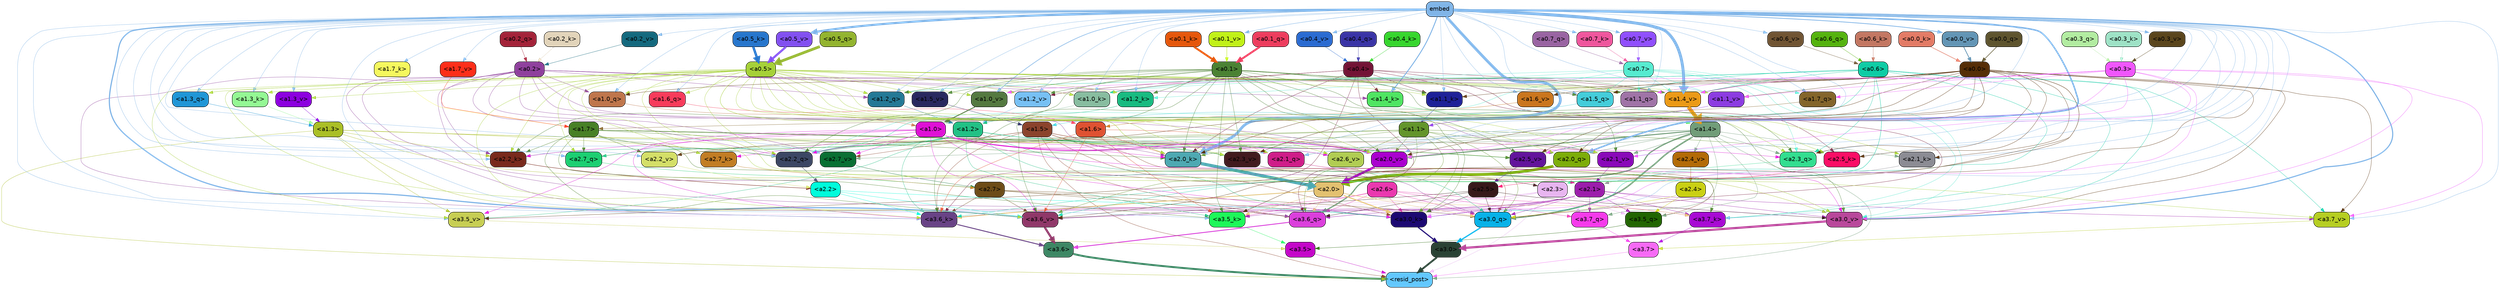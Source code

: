 strict digraph "" {
	graph [bgcolor=transparent,
		layout=dot,
		overlap=false,
		splines=true
	];
	"<a3.7>"	[color=black,
		fillcolor="#f66af5",
		fontname=Helvetica,
		shape=box,
		style="filled, rounded"];
	"<resid_post>"	[color=black,
		fillcolor="#63c8fe",
		fontname=Helvetica,
		shape=box,
		style="filled, rounded"];
	"<a3.7>" -> "<resid_post>"	[color="#f66af5",
		penwidth=0.6239100098609924];
	"<a3.6>"	[color=black,
		fillcolor="#3d8764",
		fontname=Helvetica,
		shape=box,
		style="filled, rounded"];
	"<a3.6>" -> "<resid_post>"	[color="#3d8764",
		penwidth=4.569062113761902];
	"<a3.5>"	[color=black,
		fillcolor="#c408c9",
		fontname=Helvetica,
		shape=box,
		style="filled, rounded"];
	"<a3.5>" -> "<resid_post>"	[color="#c408c9",
		penwidth=0.6];
	"<a3.0>"	[color=black,
		fillcolor="#2a4335",
		fontname=Helvetica,
		shape=box,
		style="filled, rounded"];
	"<a3.0>" -> "<resid_post>"	[color="#2a4335",
		penwidth=4.283544182777405];
	"<a2.3>"	[color=black,
		fillcolor="#e8b5f0",
		fontname=Helvetica,
		shape=box,
		style="filled, rounded"];
	"<a2.3>" -> "<resid_post>"	[color="#e8b5f0",
		penwidth=0.6];
	"<a3.7_q>"	[color=black,
		fillcolor="#f53beb",
		fontname=Helvetica,
		shape=box,
		style="filled, rounded"];
	"<a2.3>" -> "<a3.7_q>"	[color="#e8b5f0",
		penwidth=0.6];
	"<a3.6_q>"	[color=black,
		fillcolor="#db3fdc",
		fontname=Helvetica,
		shape=box,
		style="filled, rounded"];
	"<a2.3>" -> "<a3.6_q>"	[color="#e8b5f0",
		penwidth=0.6];
	"<a3.5_q>"	[color=black,
		fillcolor="#226502",
		fontname=Helvetica,
		shape=box,
		style="filled, rounded"];
	"<a2.3>" -> "<a3.5_q>"	[color="#e8b5f0",
		penwidth=0.6];
	"<a3.0_q>"	[color=black,
		fillcolor="#08b2e8",
		fontname=Helvetica,
		shape=box,
		style="filled, rounded"];
	"<a2.3>" -> "<a3.0_q>"	[color="#e8b5f0",
		penwidth=0.6];
	"<a3.0_k>"	[color=black,
		fillcolor="#1c0972",
		fontname=Helvetica,
		shape=box,
		style="filled, rounded"];
	"<a2.3>" -> "<a3.0_k>"	[color="#e8b5f0",
		penwidth=0.6];
	"<a3.6_v>"	[color=black,
		fillcolor="#903869",
		fontname=Helvetica,
		shape=box,
		style="filled, rounded"];
	"<a2.3>" -> "<a3.6_v>"	[color="#e8b5f0",
		penwidth=0.6];
	"<a3.5_v>"	[color=black,
		fillcolor="#c7ce53",
		fontname=Helvetica,
		shape=box,
		style="filled, rounded"];
	"<a2.3>" -> "<a3.5_v>"	[color="#e8b5f0",
		penwidth=0.6];
	"<a3.0_v>"	[color=black,
		fillcolor="#b9489b",
		fontname=Helvetica,
		shape=box,
		style="filled, rounded"];
	"<a2.3>" -> "<a3.0_v>"	[color="#e8b5f0",
		penwidth=0.6];
	"<a1.5>"	[color=black,
		fillcolor="#8b432c",
		fontname=Helvetica,
		shape=box,
		style="filled, rounded"];
	"<a1.5>" -> "<resid_post>"	[color="#8b432c",
		penwidth=0.6];
	"<a1.5>" -> "<a3.6_q>"	[color="#8b432c",
		penwidth=0.6];
	"<a1.5>" -> "<a3.5_q>"	[color="#8b432c",
		penwidth=0.6];
	"<a1.5>" -> "<a3.0_q>"	[color="#8b432c",
		penwidth=0.6];
	"<a3.6_k>"	[color=black,
		fillcolor="#694386",
		fontname=Helvetica,
		shape=box,
		style="filled, rounded"];
	"<a1.5>" -> "<a3.6_k>"	[color="#8b432c",
		penwidth=0.6];
	"<a1.5>" -> "<a3.0_k>"	[color="#8b432c",
		penwidth=0.6];
	"<a2.2_q>"	[color=black,
		fillcolor="#3c4764",
		fontname=Helvetica,
		shape=box,
		style="filled, rounded"];
	"<a1.5>" -> "<a2.2_q>"	[color="#8b432c",
		penwidth=0.6];
	"<a2.7_v>"	[color=black,
		fillcolor="#0a7034",
		fontname=Helvetica,
		shape=box,
		style="filled, rounded"];
	"<a1.5>" -> "<a2.7_v>"	[color="#8b432c",
		penwidth=0.6];
	"<a2.6_v>"	[color=black,
		fillcolor="#b1cd53",
		fontname=Helvetica,
		shape=box,
		style="filled, rounded"];
	"<a1.5>" -> "<a2.6_v>"	[color="#8b432c",
		penwidth=0.6];
	"<a2.1_v>"	[color=black,
		fillcolor="#8a09b9",
		fontname=Helvetica,
		shape=box,
		style="filled, rounded"];
	"<a1.5>" -> "<a2.1_v>"	[color="#8b432c",
		penwidth=0.6];
	"<a1.4>"	[color=black,
		fillcolor="#719d79",
		fontname=Helvetica,
		shape=box,
		style="filled, rounded"];
	"<a1.4>" -> "<resid_post>"	[color="#719d79",
		penwidth=0.6];
	"<a1.4>" -> "<a3.7_q>"	[color="#719d79",
		penwidth=0.6];
	"<a1.4>" -> "<a3.6_q>"	[color="#719d79",
		penwidth=2.7536282539367676];
	"<a1.4>" -> "<a3.5_q>"	[color="#719d79",
		penwidth=0.6];
	"<a1.4>" -> "<a3.0_q>"	[color="#719d79",
		penwidth=3.3369133472442627];
	"<a2.3_q>"	[color=black,
		fillcolor="#33de90",
		fontname=Helvetica,
		shape=box,
		style="filled, rounded"];
	"<a1.4>" -> "<a2.3_q>"	[color="#719d79",
		penwidth=0.6];
	"<a1.4>" -> "<a2.2_q>"	[color="#719d79",
		penwidth=0.6];
	"<a2.1_q>"	[color=black,
		fillcolor="#cf1e89",
		fontname=Helvetica,
		shape=box,
		style="filled, rounded"];
	"<a1.4>" -> "<a2.1_q>"	[color="#719d79",
		penwidth=0.6];
	"<a2.0_q>"	[color=black,
		fillcolor="#7dad0a",
		fontname=Helvetica,
		shape=box,
		style="filled, rounded"];
	"<a1.4>" -> "<a2.0_q>"	[color="#719d79",
		penwidth=0.6];
	"<a2.1_k>"	[color=black,
		fillcolor="#8c8c94",
		fontname=Helvetica,
		shape=box,
		style="filled, rounded"];
	"<a1.4>" -> "<a2.1_k>"	[color="#719d79",
		penwidth=0.6];
	"<a1.4>" -> "<a2.7_v>"	[color="#719d79",
		penwidth=0.6];
	"<a1.4>" -> "<a2.6_v>"	[color="#719d79",
		penwidth=0.6];
	"<a2.5_v>"	[color=black,
		fillcolor="#63149c",
		fontname=Helvetica,
		shape=box,
		style="filled, rounded"];
	"<a1.4>" -> "<a2.5_v>"	[color="#719d79",
		penwidth=0.6];
	"<a2.4_v>"	[color=black,
		fillcolor="#b36b07",
		fontname=Helvetica,
		shape=box,
		style="filled, rounded"];
	"<a1.4>" -> "<a2.4_v>"	[color="#719d79",
		penwidth=0.6];
	"<a1.4>" -> "<a2.1_v>"	[color="#719d79",
		penwidth=0.6];
	"<a2.0_v>"	[color=black,
		fillcolor="#aa01cf",
		fontname=Helvetica,
		shape=box,
		style="filled, rounded"];
	"<a1.4>" -> "<a2.0_v>"	[color="#719d79",
		penwidth=2.2818827629089355];
	"<a1.3>"	[color=black,
		fillcolor="#aabf26",
		fontname=Helvetica,
		shape=box,
		style="filled, rounded"];
	"<a1.3>" -> "<resid_post>"	[color="#aabf26",
		penwidth=0.6];
	"<a1.3>" -> "<a3.6_v>"	[color="#aabf26",
		penwidth=0.6];
	"<a1.3>" -> "<a3.5_v>"	[color="#aabf26",
		penwidth=0.6];
	"<a1.3>" -> "<a3.0_v>"	[color="#aabf26",
		penwidth=0.6];
	"<a1.3>" -> "<a2.2_q>"	[color="#aabf26",
		penwidth=0.6];
	"<a1.3>" -> "<a2.1_q>"	[color="#aabf26",
		penwidth=0.6];
	"<a2.2_k>"	[color=black,
		fillcolor="#792a1d",
		fontname=Helvetica,
		shape=box,
		style="filled, rounded"];
	"<a1.3>" -> "<a2.2_k>"	[color="#aabf26",
		penwidth=0.6];
	"<a1.3>" -> "<a2.5_v>"	[color="#aabf26",
		penwidth=0.6];
	"<a3.7_q>" -> "<a3.7>"	[color="#f53beb",
		penwidth=0.6];
	"<a3.6_q>" -> "<a3.6>"	[color="#db3fdc",
		penwidth=2.0344843566417694];
	"<a3.5_q>" -> "<a3.5>"	[color="#226502",
		penwidth=0.6];
	"<a3.0_q>" -> "<a3.0>"	[color="#08b2e8",
		penwidth=2.863015294075012];
	"<a3.7_k>"	[color=black,
		fillcolor="#a80ad4",
		fontname=Helvetica,
		shape=box,
		style="filled, rounded"];
	"<a3.7_k>" -> "<a3.7>"	[color="#a80ad4",
		penwidth=0.6];
	"<a3.6_k>" -> "<a3.6>"	[color="#694386",
		penwidth=2.1770318150520325];
	"<a3.5_k>"	[color=black,
		fillcolor="#1df75a",
		fontname=Helvetica,
		shape=box,
		style="filled, rounded"];
	"<a3.5_k>" -> "<a3.5>"	[color="#1df75a",
		penwidth=0.6];
	"<a3.0_k>" -> "<a3.0>"	[color="#1c0972",
		penwidth=2.6323853135108948];
	"<a3.7_v>"	[color=black,
		fillcolor="#b6ce22",
		fontname=Helvetica,
		shape=box,
		style="filled, rounded"];
	"<a3.7_v>" -> "<a3.7>"	[color="#b6ce22",
		penwidth=0.6];
	"<a3.6_v>" -> "<a3.6>"	[color="#903869",
		penwidth=4.972373723983765];
	"<a3.5_v>" -> "<a3.5>"	[color="#c7ce53",
		penwidth=0.6];
	"<a3.0_v>" -> "<a3.0>"	[color="#b9489b",
		penwidth=5.1638524532318115];
	"<a2.6>"	[color=black,
		fillcolor="#ea38af",
		fontname=Helvetica,
		shape=box,
		style="filled, rounded"];
	"<a2.6>" -> "<a3.7_q>"	[color="#ea38af",
		penwidth=0.6];
	"<a2.6>" -> "<a3.6_q>"	[color="#ea38af",
		penwidth=0.6];
	"<a2.6>" -> "<a3.0_q>"	[color="#ea38af",
		penwidth=0.6];
	"<a2.6>" -> "<a3.7_k>"	[color="#ea38af",
		penwidth=0.6];
	"<a2.6>" -> "<a3.6_k>"	[color="#ea38af",
		penwidth=0.6];
	"<a2.6>" -> "<a3.5_k>"	[color="#ea38af",
		penwidth=0.6];
	"<a2.6>" -> "<a3.0_k>"	[color="#ea38af",
		penwidth=0.6];
	"<a2.1>"	[color=black,
		fillcolor="#9c1eac",
		fontname=Helvetica,
		shape=box,
		style="filled, rounded"];
	"<a2.1>" -> "<a3.7_q>"	[color="#9c1eac",
		penwidth=0.6];
	"<a2.1>" -> "<a3.6_q>"	[color="#9c1eac",
		penwidth=0.6];
	"<a2.1>" -> "<a3.5_q>"	[color="#9c1eac",
		penwidth=0.6];
	"<a2.1>" -> "<a3.0_q>"	[color="#9c1eac",
		penwidth=0.6];
	"<a2.1>" -> "<a3.7_k>"	[color="#9c1eac",
		penwidth=0.6];
	"<a2.1>" -> "<a3.6_k>"	[color="#9c1eac",
		penwidth=0.6];
	"<a2.1>" -> "<a3.5_k>"	[color="#9c1eac",
		penwidth=0.6];
	"<a2.1>" -> "<a3.0_k>"	[color="#9c1eac",
		penwidth=0.6];
	"<a2.1>" -> "<a3.7_v>"	[color="#9c1eac",
		penwidth=0.6];
	"<a2.1>" -> "<a3.6_v>"	[color="#9c1eac",
		penwidth=0.6];
	"<a2.1>" -> "<a3.0_v>"	[color="#9c1eac",
		penwidth=0.6];
	"<a2.7>"	[color=black,
		fillcolor="#6d4c18",
		fontname=Helvetica,
		shape=box,
		style="filled, rounded"];
	"<a2.7>" -> "<a3.6_q>"	[color="#6d4c18",
		penwidth=0.6];
	"<a2.7>" -> "<a3.0_q>"	[color="#6d4c18",
		penwidth=0.6];
	"<a2.7>" -> "<a3.6_k>"	[color="#6d4c18",
		penwidth=0.6];
	"<a2.7>" -> "<a3.0_k>"	[color="#6d4c18",
		penwidth=0.6];
	"<a2.7>" -> "<a3.6_v>"	[color="#6d4c18",
		penwidth=0.6];
	"<a2.5>"	[color=black,
		fillcolor="#37191a",
		fontname=Helvetica,
		shape=box,
		style="filled, rounded"];
	"<a2.5>" -> "<a3.6_q>"	[color="#37191a",
		penwidth=0.6];
	"<a2.5>" -> "<a3.0_q>"	[color="#37191a",
		penwidth=0.6];
	"<a2.5>" -> "<a3.0_k>"	[color="#37191a",
		penwidth=0.6];
	"<a2.5>" -> "<a3.6_v>"	[color="#37191a",
		penwidth=0.6];
	"<a2.5>" -> "<a3.0_v>"	[color="#37191a",
		penwidth=0.6];
	"<a2.0>"	[color=black,
		fillcolor="#e3c170",
		fontname=Helvetica,
		shape=box,
		style="filled, rounded"];
	"<a2.0>" -> "<a3.6_q>"	[color="#e3c170",
		penwidth=0.6];
	"<a2.0>" -> "<a3.0_q>"	[color="#e3c170",
		penwidth=0.6];
	"<a2.0>" -> "<a3.7_k>"	[color="#e3c170",
		penwidth=0.6];
	"<a2.0>" -> "<a3.6_k>"	[color="#e3c170",
		penwidth=1.7047871947288513];
	"<a2.0>" -> "<a3.5_k>"	[color="#e3c170",
		penwidth=0.6];
	"<a2.0>" -> "<a3.0_k>"	[color="#e3c170",
		penwidth=2.239806979894638];
	"<a1.1>"	[color=black,
		fillcolor="#63952b",
		fontname=Helvetica,
		shape=box,
		style="filled, rounded"];
	"<a1.1>" -> "<a3.6_q>"	[color="#63952b",
		penwidth=0.6];
	"<a1.1>" -> "<a3.0_q>"	[color="#63952b",
		penwidth=0.6];
	"<a1.1>" -> "<a3.0_k>"	[color="#63952b",
		penwidth=0.6];
	"<a1.1>" -> "<a3.6_v>"	[color="#63952b",
		penwidth=0.6];
	"<a2.7_q>"	[color=black,
		fillcolor="#1ccf72",
		fontname=Helvetica,
		shape=box,
		style="filled, rounded"];
	"<a1.1>" -> "<a2.7_q>"	[color="#63952b",
		penwidth=0.6];
	"<a2.5_k>"	[color=black,
		fillcolor="#fa0e66",
		fontname=Helvetica,
		shape=box,
		style="filled, rounded"];
	"<a1.1>" -> "<a2.5_k>"	[color="#63952b",
		penwidth=0.6];
	"<a2.0_k>"	[color=black,
		fillcolor="#4ea9b2",
		fontname=Helvetica,
		shape=box,
		style="filled, rounded"];
	"<a1.1>" -> "<a2.0_k>"	[color="#63952b",
		penwidth=0.6];
	"<a1.1>" -> "<a2.6_v>"	[color="#63952b",
		penwidth=0.6];
	"<a2.2_v>"	[color=black,
		fillcolor="#d4df68",
		fontname=Helvetica,
		shape=box,
		style="filled, rounded"];
	"<a1.1>" -> "<a2.2_v>"	[color="#63952b",
		penwidth=0.6];
	"<a1.1>" -> "<a2.1_v>"	[color="#63952b",
		penwidth=0.6];
	"<a1.1>" -> "<a2.0_v>"	[color="#63952b",
		penwidth=0.6];
	"<a0.4>"	[color=black,
		fillcolor="#731436",
		fontname=Helvetica,
		shape=box,
		style="filled, rounded"];
	"<a0.4>" -> "<a3.6_q>"	[color="#731436",
		penwidth=0.6];
	"<a0.4>" -> "<a3.0_q>"	[color="#731436",
		penwidth=0.6];
	"<a0.4>" -> "<a3.6_k>"	[color="#731436",
		penwidth=0.6];
	"<a0.4>" -> "<a2.5_k>"	[color="#731436",
		penwidth=0.6];
	"<a0.4>" -> "<a2.0_k>"	[color="#731436",
		penwidth=0.6];
	"<a1.4_k>"	[color=black,
		fillcolor="#50e562",
		fontname=Helvetica,
		shape=box,
		style="filled, rounded"];
	"<a0.4>" -> "<a1.4_k>"	[color="#731436",
		penwidth=0.6];
	"<a1.1_k>"	[color=black,
		fillcolor="#1e2198",
		fontname=Helvetica,
		shape=box,
		style="filled, rounded"];
	"<a0.4>" -> "<a1.1_k>"	[color="#731436",
		penwidth=0.6];
	"<a1.0_k>"	[color=black,
		fillcolor="#88bda0",
		fontname=Helvetica,
		shape=box,
		style="filled, rounded"];
	"<a0.4>" -> "<a1.0_k>"	[color="#731436",
		penwidth=0.6];
	"<a1.4_v>"	[color=black,
		fillcolor="#eb9a17",
		fontname=Helvetica,
		shape=box,
		style="filled, rounded"];
	"<a0.4>" -> "<a1.4_v>"	[color="#731436",
		penwidth=0.6];
	"<a1.2_v>"	[color=black,
		fillcolor="#77c0f4",
		fontname=Helvetica,
		shape=box,
		style="filled, rounded"];
	"<a0.4>" -> "<a1.2_v>"	[color="#731436",
		penwidth=0.6];
	"<a0.2>"	[color=black,
		fillcolor="#8f409d",
		fontname=Helvetica,
		shape=box,
		style="filled, rounded"];
	"<a0.2>" -> "<a3.6_q>"	[color="#8f409d",
		penwidth=0.6];
	"<a0.2>" -> "<a3.0_q>"	[color="#8f409d",
		penwidth=0.6];
	"<a0.2>" -> "<a3.6_k>"	[color="#8f409d",
		penwidth=0.6];
	"<a0.2>" -> "<a3.0_k>"	[color="#8f409d",
		penwidth=0.6];
	"<a0.2>" -> "<a2.2_q>"	[color="#8f409d",
		penwidth=0.6];
	"<a0.2>" -> "<a2.2_k>"	[color="#8f409d",
		penwidth=0.6];
	"<a0.2>" -> "<a2.0_k>"	[color="#8f409d",
		penwidth=0.6];
	"<a0.2>" -> "<a2.7_v>"	[color="#8f409d",
		penwidth=0.6];
	"<a0.2>" -> "<a2.1_v>"	[color="#8f409d",
		penwidth=0.6];
	"<a0.2>" -> "<a2.0_v>"	[color="#8f409d",
		penwidth=0.6];
	"<a1.5_q>"	[color=black,
		fillcolor="#44cdda",
		fontname=Helvetica,
		shape=box,
		style="filled, rounded"];
	"<a0.2>" -> "<a1.5_q>"	[color="#8f409d",
		penwidth=0.6];
	"<a1.2_q>"	[color=black,
		fillcolor="#247996",
		fontname=Helvetica,
		shape=box,
		style="filled, rounded"];
	"<a0.2>" -> "<a1.2_q>"	[color="#8f409d",
		penwidth=0.6];
	"<a1.0_q>"	[color=black,
		fillcolor="#bf764c",
		fontname=Helvetica,
		shape=box,
		style="filled, rounded"];
	"<a0.2>" -> "<a1.0_q>"	[color="#8f409d",
		penwidth=0.6];
	"<a0.2>" -> "<a1.4_k>"	[color="#8f409d",
		penwidth=0.6];
	"<a0.2>" -> "<a1.0_k>"	[color="#8f409d",
		penwidth=0.6];
	"<a0.2>" -> "<a1.4_v>"	[color="#8f409d",
		penwidth=0.6];
	"<a2.4>"	[color=black,
		fillcolor="#cad013",
		fontname=Helvetica,
		shape=box,
		style="filled, rounded"];
	"<a2.4>" -> "<a3.5_q>"	[color="#cad013",
		penwidth=0.6];
	"<a2.4>" -> "<a3.0_q>"	[color="#cad013",
		penwidth=0.6];
	"<a1.2>"	[color=black,
		fillcolor="#22c185",
		fontname=Helvetica,
		shape=box,
		style="filled, rounded"];
	"<a1.2>" -> "<a3.0_q>"	[color="#22c185",
		penwidth=0.6];
	"<a1.2>" -> "<a3.6_k>"	[color="#22c185",
		penwidth=0.6];
	"<a1.2>" -> "<a3.5_k>"	[color="#22c185",
		penwidth=0.6];
	"<a1.2>" -> "<a3.0_k>"	[color="#22c185",
		penwidth=0.6];
	"<a1.2>" -> "<a3.5_v>"	[color="#22c185",
		penwidth=0.6];
	"<a1.2>" -> "<a2.7_q>"	[color="#22c185",
		penwidth=0.6];
	"<a1.2>" -> "<a2.2_q>"	[color="#22c185",
		penwidth=0.6];
	"<a1.2>" -> "<a2.2_k>"	[color="#22c185",
		penwidth=0.6];
	"<a1.2>" -> "<a2.6_v>"	[color="#22c185",
		penwidth=0.6];
	"<a1.2>" -> "<a2.5_v>"	[color="#22c185",
		penwidth=0.6];
	"<a2.3_v>"	[color=black,
		fillcolor="#421b1f",
		fontname=Helvetica,
		shape=box,
		style="filled, rounded"];
	"<a1.2>" -> "<a2.3_v>"	[color="#22c185",
		penwidth=0.6];
	"<a1.2>" -> "<a2.0_v>"	[color="#22c185",
		penwidth=0.6];
	"<a1.7>"	[color=black,
		fillcolor="#488026",
		fontname=Helvetica,
		shape=box,
		style="filled, rounded"];
	"<a1.7>" -> "<a3.7_k>"	[color="#488026",
		penwidth=0.6];
	"<a1.7>" -> "<a3.5_k>"	[color="#488026",
		penwidth=0.6];
	"<a1.7>" -> "<a3.6_v>"	[color="#488026",
		penwidth=0.6];
	"<a1.7>" -> "<a2.7_q>"	[color="#488026",
		penwidth=0.6];
	"<a1.7>" -> "<a2.2_q>"	[color="#488026",
		penwidth=0.6];
	"<a1.7>" -> "<a2.0_q>"	[color="#488026",
		penwidth=0.6];
	"<a1.7>" -> "<a2.2_k>"	[color="#488026",
		penwidth=0.6];
	"<a1.7>" -> "<a2.0_k>"	[color="#488026",
		penwidth=0.6];
	"<a1.7>" -> "<a2.5_v>"	[color="#488026",
		penwidth=0.6];
	"<a1.7>" -> "<a2.3_v>"	[color="#488026",
		penwidth=0.6];
	"<a1.7>" -> "<a2.2_v>"	[color="#488026",
		penwidth=0.6];
	"<a0.7>"	[color=black,
		fillcolor="#56ebd0",
		fontname=Helvetica,
		shape=box,
		style="filled, rounded"];
	"<a0.7>" -> "<a3.7_k>"	[color="#56ebd0",
		penwidth=0.6];
	"<a0.7>" -> "<a3.0_v>"	[color="#56ebd0",
		penwidth=0.6];
	"<a0.7>" -> "<a2.3_q>"	[color="#56ebd0",
		penwidth=0.6];
	"<a0.7>" -> "<a2.2_q>"	[color="#56ebd0",
		penwidth=0.6];
	"<a1.7_q>"	[color=black,
		fillcolor="#84652b",
		fontname=Helvetica,
		shape=box,
		style="filled, rounded"];
	"<a0.7>" -> "<a1.7_q>"	[color="#56ebd0",
		penwidth=0.6];
	"<a0.7>" -> "<a1.5_q>"	[color="#56ebd0",
		penwidth=0.6];
	"<a1.1_q>"	[color=black,
		fillcolor="#a074a7",
		fontname=Helvetica,
		shape=box,
		style="filled, rounded"];
	"<a0.7>" -> "<a1.1_q>"	[color="#56ebd0",
		penwidth=0.6];
	"<a1.2_k>"	[color=black,
		fillcolor="#18bb81",
		fontname=Helvetica,
		shape=box,
		style="filled, rounded"];
	"<a0.7>" -> "<a1.2_k>"	[color="#56ebd0",
		penwidth=0.6];
	"<a0.7>" -> "<a1.0_k>"	[color="#56ebd0",
		penwidth=0.6];
	"<a0.7>" -> "<a1.4_v>"	[color="#56ebd0",
		penwidth=0.6];
	"<a1.1_v>"	[color=black,
		fillcolor="#8c3ce1",
		fontname=Helvetica,
		shape=box,
		style="filled, rounded"];
	"<a0.7>" -> "<a1.1_v>"	[color="#56ebd0",
		penwidth=0.6];
	"<a0.6>"	[color=black,
		fillcolor="#0ecca5",
		fontname=Helvetica,
		shape=box,
		style="filled, rounded"];
	"<a0.6>" -> "<a3.7_k>"	[color="#0ecca5",
		penwidth=0.6];
	"<a0.6>" -> "<a3.6_k>"	[color="#0ecca5",
		penwidth=0.6];
	"<a0.6>" -> "<a3.0_k>"	[color="#0ecca5",
		penwidth=0.6];
	"<a0.6>" -> "<a3.7_v>"	[color="#0ecca5",
		penwidth=0.6];
	"<a0.6>" -> "<a3.6_v>"	[color="#0ecca5",
		penwidth=0.6];
	"<a0.6>" -> "<a3.0_v>"	[color="#0ecca5",
		penwidth=0.6];
	"<a0.6>" -> "<a2.3_q>"	[color="#0ecca5",
		penwidth=0.6];
	"<a0.6>" -> "<a2.2_q>"	[color="#0ecca5",
		penwidth=0.6];
	"<a0.6>" -> "<a1.5_q>"	[color="#0ecca5",
		penwidth=0.6];
	"<a0.6>" -> "<a1.2_q>"	[color="#0ecca5",
		penwidth=0.6];
	"<a0.6>" -> "<a1.0_k>"	[color="#0ecca5",
		penwidth=0.6];
	"<a0.6>" -> "<a1.4_v>"	[color="#0ecca5",
		penwidth=0.6];
	embed	[color=black,
		fillcolor="#80b5e8",
		fontname=Helvetica,
		shape=box,
		style="filled, rounded"];
	embed -> "<a3.7_k>"	[color="#80b5e8",
		penwidth=0.6];
	embed -> "<a3.6_k>"	[color="#80b5e8",
		penwidth=0.6];
	embed -> "<a3.5_k>"	[color="#80b5e8",
		penwidth=0.6];
	embed -> "<a3.0_k>"	[color="#80b5e8",
		penwidth=0.6];
	embed -> "<a3.7_v>"	[color="#80b5e8",
		penwidth=0.6];
	embed -> "<a3.6_v>"	[color="#80b5e8",
		penwidth=2.7369276881217957];
	embed -> "<a3.5_v>"	[color="#80b5e8",
		penwidth=0.6];
	embed -> "<a3.0_v>"	[color="#80b5e8",
		penwidth=2.5778204202651978];
	embed -> "<a2.7_q>"	[color="#80b5e8",
		penwidth=0.6];
	embed -> "<a2.3_q>"	[color="#80b5e8",
		penwidth=0.6];
	embed -> "<a2.2_q>"	[color="#80b5e8",
		penwidth=0.6];
	embed -> "<a2.1_q>"	[color="#80b5e8",
		penwidth=0.6];
	embed -> "<a2.0_q>"	[color="#80b5e8",
		penwidth=3.459219217300415];
	embed -> "<a2.5_k>"	[color="#80b5e8",
		penwidth=0.6];
	embed -> "<a2.2_k>"	[color="#80b5e8",
		penwidth=0.6363201141357422];
	embed -> "<a2.1_k>"	[color="#80b5e8",
		penwidth=0.6];
	embed -> "<a2.0_k>"	[color="#80b5e8",
		penwidth=6.407642982900143];
	embed -> "<a2.7_v>"	[color="#80b5e8",
		penwidth=0.6];
	embed -> "<a2.6_v>"	[color="#80b5e8",
		penwidth=0.6];
	embed -> "<a2.5_v>"	[color="#80b5e8",
		penwidth=0.6];
	embed -> "<a2.3_v>"	[color="#80b5e8",
		penwidth=0.6];
	embed -> "<a2.2_v>"	[color="#80b5e8",
		penwidth=0.6175012588500977];
	embed -> "<a2.1_v>"	[color="#80b5e8",
		penwidth=0.6];
	embed -> "<a2.0_v>"	[color="#80b5e8",
		penwidth=0.6];
	embed -> "<a1.7_q>"	[color="#80b5e8",
		penwidth=0.6];
	"<a1.6_q>"	[color=black,
		fillcolor="#f73b5b",
		fontname=Helvetica,
		shape=box,
		style="filled, rounded"];
	embed -> "<a1.6_q>"	[color="#80b5e8",
		penwidth=0.6];
	embed -> "<a1.5_q>"	[color="#80b5e8",
		penwidth=0.6186923980712891];
	"<a1.3_q>"	[color=black,
		fillcolor="#2096d6",
		fontname=Helvetica,
		shape=box,
		style="filled, rounded"];
	embed -> "<a1.3_q>"	[color="#80b5e8",
		penwidth=0.6];
	embed -> "<a1.2_q>"	[color="#80b5e8",
		penwidth=0.6];
	embed -> "<a1.1_q>"	[color="#80b5e8",
		penwidth=0.6];
	embed -> "<a1.0_q>"	[color="#80b5e8",
		penwidth=0.6];
	"<a1.7_k>"	[color=black,
		fillcolor="#f5f85e",
		fontname=Helvetica,
		shape=box,
		style="filled, rounded"];
	embed -> "<a1.7_k>"	[color="#80b5e8",
		penwidth=0.6];
	embed -> "<a1.4_k>"	[color="#80b5e8",
		penwidth=2.1454997062683105];
	"<a1.3_k>"	[color=black,
		fillcolor="#94f894",
		fontname=Helvetica,
		shape=box,
		style="filled, rounded"];
	embed -> "<a1.3_k>"	[color="#80b5e8",
		penwidth=0.6];
	embed -> "<a1.2_k>"	[color="#80b5e8",
		penwidth=0.6];
	embed -> "<a1.1_k>"	[color="#80b5e8",
		penwidth=0.6];
	embed -> "<a1.0_k>"	[color="#80b5e8",
		penwidth=0.6];
	"<a1.7_v>"	[color=black,
		fillcolor="#fd2e19",
		fontname=Helvetica,
		shape=box,
		style="filled, rounded"];
	embed -> "<a1.7_v>"	[color="#80b5e8",
		penwidth=0.6];
	"<a1.6_v>"	[color=black,
		fillcolor="#ca761e",
		fontname=Helvetica,
		shape=box,
		style="filled, rounded"];
	embed -> "<a1.6_v>"	[color="#80b5e8",
		penwidth=0.6];
	"<a1.5_v>"	[color=black,
		fillcolor="#29295f",
		fontname=Helvetica,
		shape=box,
		style="filled, rounded"];
	embed -> "<a1.5_v>"	[color="#80b5e8",
		penwidth=0.6];
	embed -> "<a1.4_v>"	[color="#80b5e8",
		penwidth=6.860090345144272];
	"<a1.3_v>"	[color=black,
		fillcolor="#8c01df",
		fontname=Helvetica,
		shape=box,
		style="filled, rounded"];
	embed -> "<a1.3_v>"	[color="#80b5e8",
		penwidth=0.6];
	embed -> "<a1.2_v>"	[color="#80b5e8",
		penwidth=0.6];
	embed -> "<a1.1_v>"	[color="#80b5e8",
		penwidth=0.6];
	"<a1.0_v>"	[color=black,
		fillcolor="#547940",
		fontname=Helvetica,
		shape=box,
		style="filled, rounded"];
	embed -> "<a1.0_v>"	[color="#80b5e8",
		penwidth=1.2940821647644043];
	"<a0.7_k>"	[color=black,
		fillcolor="#ef569d",
		fontname=Helvetica,
		shape=box,
		style="filled, rounded"];
	embed -> "<a0.7_k>"	[color="#80b5e8",
		penwidth=0.6];
	"<a0.7_v>"	[color=black,
		fillcolor="#904ffd",
		fontname=Helvetica,
		shape=box,
		style="filled, rounded"];
	embed -> "<a0.7_v>"	[color="#80b5e8",
		penwidth=0.6];
	"<a0.6_v>"	[color=black,
		fillcolor="#705433",
		fontname=Helvetica,
		shape=box,
		style="filled, rounded"];
	embed -> "<a0.6_v>"	[color="#80b5e8",
		penwidth=0.6];
	"<a0.5_v>"	[color=black,
		fillcolor="#8250f0",
		fontname=Helvetica,
		shape=box,
		style="filled, rounded"];
	embed -> "<a0.5_v>"	[color="#80b5e8",
		penwidth=4.899768829345703];
	"<a0.4_v>"	[color=black,
		fillcolor="#2a6bd1",
		fontname=Helvetica,
		shape=box,
		style="filled, rounded"];
	embed -> "<a0.4_v>"	[color="#80b5e8",
		penwidth=0.6];
	"<a0.3_v>"	[color=black,
		fillcolor="#5a451c",
		fontname=Helvetica,
		shape=box,
		style="filled, rounded"];
	embed -> "<a0.3_v>"	[color="#80b5e8",
		penwidth=0.6];
	"<a0.2_v>"	[color=black,
		fillcolor="#14697e",
		fontname=Helvetica,
		shape=box,
		style="filled, rounded"];
	embed -> "<a0.2_v>"	[color="#80b5e8",
		penwidth=0.6];
	"<a0.1_v>"	[color=black,
		fillcolor="#c1f118",
		fontname=Helvetica,
		shape=box,
		style="filled, rounded"];
	embed -> "<a0.1_v>"	[color="#80b5e8",
		penwidth=0.8765974044799805];
	"<a0.0_v>"	[color=black,
		fillcolor="#6395b5",
		fontname=Helvetica,
		shape=box,
		style="filled, rounded"];
	embed -> "<a0.0_v>"	[color="#80b5e8",
		penwidth=1.6807727813720703];
	"<a2.2>"	[color=black,
		fillcolor="#00fcdb",
		fontname=Helvetica,
		shape=box,
		style="filled, rounded"];
	"<a2.2>" -> "<a3.6_k>"	[color="#00fcdb",
		penwidth=0.6];
	"<a2.2>" -> "<a3.0_k>"	[color="#00fcdb",
		penwidth=0.6];
	"<a2.2>" -> "<a3.6_v>"	[color="#00fcdb",
		penwidth=0.6];
	"<a1.6>"	[color=black,
		fillcolor="#df5232",
		fontname=Helvetica,
		shape=box,
		style="filled, rounded"];
	"<a1.6>" -> "<a3.6_k>"	[color="#df5232",
		penwidth=0.6];
	"<a1.6>" -> "<a3.5_k>"	[color="#df5232",
		penwidth=0.6];
	"<a1.6>" -> "<a3.6_v>"	[color="#df5232",
		penwidth=0.6];
	"<a1.6>" -> "<a2.0_k>"	[color="#df5232",
		penwidth=0.6];
	"<a1.6>" -> "<a2.0_v>"	[color="#df5232",
		penwidth=0.6];
	"<a1.0>"	[color=black,
		fillcolor="#df11d6",
		fontname=Helvetica,
		shape=box,
		style="filled, rounded"];
	"<a1.0>" -> "<a3.6_k>"	[color="#df11d6",
		penwidth=0.6];
	"<a1.0>" -> "<a3.0_k>"	[color="#df11d6",
		penwidth=0.6];
	"<a1.0>" -> "<a3.6_v>"	[color="#df11d6",
		penwidth=0.6];
	"<a1.0>" -> "<a3.5_v>"	[color="#df11d6",
		penwidth=0.6];
	"<a1.0>" -> "<a3.0_v>"	[color="#df11d6",
		penwidth=0.6];
	"<a1.0>" -> "<a2.3_q>"	[color="#df11d6",
		penwidth=0.6];
	"<a1.0>" -> "<a2.2_q>"	[color="#df11d6",
		penwidth=0.6];
	"<a1.0>" -> "<a2.1_q>"	[color="#df11d6",
		penwidth=0.6];
	"<a2.7_k>"	[color=black,
		fillcolor="#c27d24",
		fontname=Helvetica,
		shape=box,
		style="filled, rounded"];
	"<a1.0>" -> "<a2.7_k>"	[color="#df11d6",
		penwidth=0.6];
	"<a1.0>" -> "<a2.2_k>"	[color="#df11d6",
		penwidth=0.6];
	"<a1.0>" -> "<a2.0_k>"	[color="#df11d6",
		penwidth=0.6];
	"<a1.0>" -> "<a2.7_v>"	[color="#df11d6",
		penwidth=0.6];
	"<a1.0>" -> "<a2.6_v>"	[color="#df11d6",
		penwidth=0.6];
	"<a1.0>" -> "<a2.0_v>"	[color="#df11d6",
		penwidth=1.2978954315185547];
	"<a0.5>"	[color=black,
		fillcolor="#a6d138",
		fontname=Helvetica,
		shape=box,
		style="filled, rounded"];
	"<a0.5>" -> "<a3.6_k>"	[color="#a6d138",
		penwidth=0.6];
	"<a0.5>" -> "<a3.7_v>"	[color="#a6d138",
		penwidth=0.6];
	"<a0.5>" -> "<a3.6_v>"	[color="#a6d138",
		penwidth=0.6];
	"<a0.5>" -> "<a3.5_v>"	[color="#a6d138",
		penwidth=0.6];
	"<a0.5>" -> "<a3.0_v>"	[color="#a6d138",
		penwidth=0.6];
	"<a0.5>" -> "<a2.7_q>"	[color="#a6d138",
		penwidth=0.6];
	"<a0.5>" -> "<a2.3_q>"	[color="#a6d138",
		penwidth=0.6];
	"<a0.5>" -> "<a2.2_q>"	[color="#a6d138",
		penwidth=0.6];
	"<a0.5>" -> "<a2.1_q>"	[color="#a6d138",
		penwidth=0.6];
	"<a0.5>" -> "<a2.0_q>"	[color="#a6d138",
		penwidth=0.6];
	"<a0.5>" -> "<a2.7_k>"	[color="#a6d138",
		penwidth=0.6];
	"<a0.5>" -> "<a2.5_k>"	[color="#a6d138",
		penwidth=0.6];
	"<a0.5>" -> "<a2.2_k>"	[color="#a6d138",
		penwidth=0.6];
	"<a0.5>" -> "<a2.1_k>"	[color="#a6d138",
		penwidth=0.6];
	"<a0.5>" -> "<a2.0_k>"	[color="#a6d138",
		penwidth=0.7721366882324219];
	"<a0.5>" -> "<a2.6_v>"	[color="#a6d138",
		penwidth=0.6];
	"<a0.5>" -> "<a2.3_v>"	[color="#a6d138",
		penwidth=0.6];
	"<a0.5>" -> "<a2.1_v>"	[color="#a6d138",
		penwidth=0.6];
	"<a0.5>" -> "<a2.0_v>"	[color="#a6d138",
		penwidth=0.6];
	"<a0.5>" -> "<a1.6_q>"	[color="#a6d138",
		penwidth=0.6];
	"<a0.5>" -> "<a1.3_q>"	[color="#a6d138",
		penwidth=0.6];
	"<a0.5>" -> "<a1.2_q>"	[color="#a6d138",
		penwidth=0.6];
	"<a0.5>" -> "<a1.1_q>"	[color="#a6d138",
		penwidth=0.6];
	"<a0.5>" -> "<a1.0_q>"	[color="#a6d138",
		penwidth=0.6];
	"<a0.5>" -> "<a1.3_k>"	[color="#a6d138",
		penwidth=0.6];
	"<a0.5>" -> "<a1.2_k>"	[color="#a6d138",
		penwidth=0.6];
	"<a0.5>" -> "<a1.1_k>"	[color="#a6d138",
		penwidth=0.6];
	"<a0.5>" -> "<a1.0_k>"	[color="#a6d138",
		penwidth=0.6];
	"<a0.5>" -> "<a1.5_v>"	[color="#a6d138",
		penwidth=0.6];
	"<a0.5>" -> "<a1.4_v>"	[color="#a6d138",
		penwidth=1.0206317901611328];
	"<a0.5>" -> "<a1.3_v>"	[color="#a6d138",
		penwidth=0.6];
	"<a0.5>" -> "<a1.2_v>"	[color="#a6d138",
		penwidth=0.6];
	"<a0.5>" -> "<a1.1_v>"	[color="#a6d138",
		penwidth=0.6];
	"<a0.5>" -> "<a1.0_v>"	[color="#a6d138",
		penwidth=0.6];
	"<a0.1>"	[color=black,
		fillcolor="#4b8233",
		fontname=Helvetica,
		shape=box,
		style="filled, rounded"];
	"<a0.1>" -> "<a3.6_k>"	[color="#4b8233",
		penwidth=0.6];
	"<a0.1>" -> "<a3.5_k>"	[color="#4b8233",
		penwidth=0.6];
	"<a0.1>" -> "<a3.0_k>"	[color="#4b8233",
		penwidth=0.6];
	"<a0.1>" -> "<a3.6_v>"	[color="#4b8233",
		penwidth=0.6];
	"<a0.1>" -> "<a3.0_v>"	[color="#4b8233",
		penwidth=0.6];
	"<a0.1>" -> "<a2.3_q>"	[color="#4b8233",
		penwidth=0.6];
	"<a0.1>" -> "<a2.2_q>"	[color="#4b8233",
		penwidth=0.6];
	"<a0.1>" -> "<a2.2_k>"	[color="#4b8233",
		penwidth=0.6];
	"<a0.1>" -> "<a2.0_k>"	[color="#4b8233",
		penwidth=0.6];
	"<a0.1>" -> "<a2.5_v>"	[color="#4b8233",
		penwidth=0.6];
	"<a0.1>" -> "<a2.3_v>"	[color="#4b8233",
		penwidth=0.6];
	"<a0.1>" -> "<a2.1_v>"	[color="#4b8233",
		penwidth=0.6];
	"<a0.1>" -> "<a2.0_v>"	[color="#4b8233",
		penwidth=0.6];
	"<a0.1>" -> "<a1.5_q>"	[color="#4b8233",
		penwidth=0.6];
	"<a0.1>" -> "<a1.2_q>"	[color="#4b8233",
		penwidth=0.6];
	"<a0.1>" -> "<a1.1_q>"	[color="#4b8233",
		penwidth=0.6];
	"<a0.1>" -> "<a1.2_k>"	[color="#4b8233",
		penwidth=0.6];
	"<a0.1>" -> "<a1.1_k>"	[color="#4b8233",
		penwidth=0.6];
	"<a0.1>" -> "<a1.5_v>"	[color="#4b8233",
		penwidth=0.6];
	"<a0.1>" -> "<a1.4_v>"	[color="#4b8233",
		penwidth=0.6];
	"<a0.1>" -> "<a1.2_v>"	[color="#4b8233",
		penwidth=0.6];
	"<a0.1>" -> "<a1.0_v>"	[color="#4b8233",
		penwidth=0.6];
	"<a0.0>"	[color=black,
		fillcolor="#552e07",
		fontname=Helvetica,
		shape=box,
		style="filled, rounded"];
	"<a0.0>" -> "<a3.5_k>"	[color="#552e07",
		penwidth=0.6];
	"<a0.0>" -> "<a3.7_v>"	[color="#552e07",
		penwidth=0.6];
	"<a0.0>" -> "<a3.6_v>"	[color="#552e07",
		penwidth=0.6];
	"<a0.0>" -> "<a3.5_v>"	[color="#552e07",
		penwidth=0.6];
	"<a0.0>" -> "<a3.0_v>"	[color="#552e07",
		penwidth=0.6];
	"<a0.0>" -> "<a2.3_q>"	[color="#552e07",
		penwidth=0.6];
	"<a0.0>" -> "<a2.0_q>"	[color="#552e07",
		penwidth=0.6];
	"<a0.0>" -> "<a2.5_k>"	[color="#552e07",
		penwidth=0.6];
	"<a0.0>" -> "<a2.1_k>"	[color="#552e07",
		penwidth=0.6];
	"<a0.0>" -> "<a2.0_k>"	[color="#552e07",
		penwidth=0.6];
	"<a0.0>" -> "<a2.5_v>"	[color="#552e07",
		penwidth=0.6];
	"<a0.0>" -> "<a2.3_v>"	[color="#552e07",
		penwidth=0.6];
	"<a0.0>" -> "<a2.2_v>"	[color="#552e07",
		penwidth=0.6];
	"<a0.0>" -> "<a2.0_v>"	[color="#552e07",
		penwidth=0.6];
	"<a0.0>" -> "<a1.5_q>"	[color="#552e07",
		penwidth=0.6];
	"<a0.0>" -> "<a1.0_q>"	[color="#552e07",
		penwidth=0.6];
	"<a0.0>" -> "<a1.1_k>"	[color="#552e07",
		penwidth=0.6];
	"<a0.0>" -> "<a1.6_v>"	[color="#552e07",
		penwidth=0.6];
	"<a0.0>" -> "<a1.4_v>"	[color="#552e07",
		penwidth=0.6];
	"<a0.0>" -> "<a1.1_v>"	[color="#552e07",
		penwidth=0.6];
	"<a0.3>"	[color=black,
		fillcolor="#f056fc",
		fontname=Helvetica,
		shape=box,
		style="filled, rounded"];
	"<a0.3>" -> "<a3.0_k>"	[color="#f056fc",
		penwidth=0.6];
	"<a0.3>" -> "<a3.7_v>"	[color="#f056fc",
		penwidth=0.6];
	"<a0.3>" -> "<a3.0_v>"	[color="#f056fc",
		penwidth=0.6];
	"<a0.3>" -> "<a2.5_v>"	[color="#f056fc",
		penwidth=0.6];
	"<a0.3>" -> "<a2.1_v>"	[color="#f056fc",
		penwidth=0.6];
	"<a0.3>" -> "<a2.0_v>"	[color="#f056fc",
		penwidth=0.6];
	"<a0.3>" -> "<a1.7_q>"	[color="#f056fc",
		penwidth=0.6];
	"<a0.3>" -> "<a1.1_q>"	[color="#f056fc",
		penwidth=0.6];
	"<a0.3>" -> "<a1.4_v>"	[color="#f056fc",
		penwidth=0.6];
	"<a0.3>" -> "<a1.1_v>"	[color="#f056fc",
		penwidth=0.6];
	"<a0.3>" -> "<a1.0_v>"	[color="#f056fc",
		penwidth=0.6];
	"<a2.7_q>" -> "<a2.7>"	[color="#1ccf72",
		penwidth=0.6];
	"<a2.3_q>" -> "<a2.3>"	[color="#33de90",
		penwidth=0.6];
	"<a2.2_q>" -> "<a2.2>"	[color="#3c4764",
		penwidth=0.7441773414611816];
	"<a2.1_q>" -> "<a2.1>"	[color="#cf1e89",
		penwidth=0.6];
	"<a2.0_q>" -> "<a2.0>"	[color="#7dad0a",
		penwidth=6.422367453575134];
	"<a2.7_k>" -> "<a2.7>"	[color="#c27d24",
		penwidth=0.6];
	"<a2.5_k>" -> "<a2.5>"	[color="#fa0e66",
		penwidth=0.6];
	"<a2.2_k>" -> "<a2.2>"	[color="#792a1d",
		penwidth=0.8810110092163086];
	"<a2.1_k>" -> "<a2.1>"	[color="#8c8c94",
		penwidth=0.6];
	"<a2.0_k>" -> "<a2.0>"	[color="#4ea9b2",
		penwidth=7.398894429206848];
	"<a2.7_v>" -> "<a2.7>"	[color="#0a7034",
		penwidth=0.6];
	"<a2.6_v>" -> "<a2.6>"	[color="#b1cd53",
		penwidth=0.6];
	"<a2.5_v>" -> "<a2.5>"	[color="#63149c",
		penwidth=0.6];
	"<a2.4_v>" -> "<a2.4>"	[color="#b36b07",
		penwidth=0.6];
	"<a2.3_v>" -> "<a2.3>"	[color="#421b1f",
		penwidth=0.6];
	"<a2.2_v>" -> "<a2.2>"	[color="#d4df68",
		penwidth=0.6];
	"<a2.1_v>" -> "<a2.1>"	[color="#8a09b9",
		penwidth=0.6];
	"<a2.0_v>" -> "<a2.0>"	[color="#aa01cf",
		penwidth=5.395828627049923];
	"<a1.7_q>" -> "<a1.7>"	[color="#84652b",
		penwidth=0.6];
	"<a1.6_q>" -> "<a1.6>"	[color="#f73b5b",
		penwidth=0.6];
	"<a1.5_q>" -> "<a1.5>"	[color="#44cdda",
		penwidth=0.6];
	"<a1.3_q>" -> "<a1.3>"	[color="#2096d6",
		penwidth=0.6];
	"<a1.2_q>" -> "<a1.2>"	[color="#247996",
		penwidth=0.6];
	"<a1.1_q>" -> "<a1.1>"	[color="#a074a7",
		penwidth=0.6];
	"<a1.0_q>" -> "<a1.0>"	[color="#bf764c",
		penwidth=0.6];
	"<a1.7_k>" -> "<a1.7>"	[color="#f5f85e",
		penwidth=0.6];
	"<a1.4_k>" -> "<a1.4>"	[color="#50e562",
		penwidth=0.6];
	"<a1.3_k>" -> "<a1.3>"	[color="#94f894",
		penwidth=0.6];
	"<a1.2_k>" -> "<a1.2>"	[color="#18bb81",
		penwidth=0.6];
	"<a1.1_k>" -> "<a1.1>"	[color="#1e2198",
		penwidth=0.6];
	"<a1.0_k>" -> "<a1.0>"	[color="#88bda0",
		penwidth=0.6];
	"<a1.7_v>" -> "<a1.7>"	[color="#fd2e19",
		penwidth=0.6];
	"<a1.6_v>" -> "<a1.6>"	[color="#ca761e",
		penwidth=0.6];
	"<a1.5_v>" -> "<a1.5>"	[color="#29295f",
		penwidth=0.6];
	"<a1.4_v>" -> "<a1.4>"	[color="#eb9a17",
		penwidth=8.774570226669312];
	"<a1.3_v>" -> "<a1.3>"	[color="#8c01df",
		penwidth=0.6];
	"<a1.2_v>" -> "<a1.2>"	[color="#77c0f4",
		penwidth=0.6];
	"<a1.1_v>" -> "<a1.1>"	[color="#8c3ce1",
		penwidth=0.6];
	"<a1.0_v>" -> "<a1.0>"	[color="#547940",
		penwidth=2.0497570037841797];
	"<a0.7_q>"	[color=black,
		fillcolor="#9964a2",
		fontname=Helvetica,
		shape=box,
		style="filled, rounded"];
	"<a0.7_q>" -> "<a0.7>"	[color="#9964a2",
		penwidth=0.6];
	"<a0.6_q>"	[color=black,
		fillcolor="#55b30f",
		fontname=Helvetica,
		shape=box,
		style="filled, rounded"];
	"<a0.6_q>" -> "<a0.6>"	[color="#55b30f",
		penwidth=0.6];
	"<a0.5_q>"	[color=black,
		fillcolor="#93b42f",
		fontname=Helvetica,
		shape=box,
		style="filled, rounded"];
	"<a0.5_q>" -> "<a0.5>"	[color="#93b42f",
		penwidth=6.432042121887207];
	"<a0.4_q>"	[color=black,
		fillcolor="#3a34a6",
		fontname=Helvetica,
		shape=box,
		style="filled, rounded"];
	"<a0.4_q>" -> "<a0.4>"	[color="#3a34a6",
		penwidth=0.6];
	"<a0.3_q>"	[color=black,
		fillcolor="#b2eca1",
		fontname=Helvetica,
		shape=box,
		style="filled, rounded"];
	"<a0.3_q>" -> "<a0.3>"	[color="#b2eca1",
		penwidth=0.6];
	"<a0.2_q>"	[color=black,
		fillcolor="#a32339",
		fontname=Helvetica,
		shape=box,
		style="filled, rounded"];
	"<a0.2_q>" -> "<a0.2>"	[color="#a32339",
		penwidth=0.6481189727783203];
	"<a0.1_q>"	[color=black,
		fillcolor="#ed3d5e",
		fontname=Helvetica,
		shape=box,
		style="filled, rounded"];
	"<a0.1_q>" -> "<a0.1>"	[color="#ed3d5e",
		penwidth=4.480559825897217];
	"<a0.0_q>"	[color=black,
		fillcolor="#5e542e",
		fontname=Helvetica,
		shape=box,
		style="filled, rounded"];
	"<a0.0_q>" -> "<a0.0>"	[color="#5e542e",
		penwidth=1.2296133041381836];
	"<a0.7_k>" -> "<a0.7>"	[color="#ef569d",
		penwidth=0.6];
	"<a0.6_k>"	[color=black,
		fillcolor="#c37762",
		fontname=Helvetica,
		shape=box,
		style="filled, rounded"];
	"<a0.6_k>" -> "<a0.6>"	[color="#c37762",
		penwidth=0.6];
	"<a0.5_k>"	[color=black,
		fillcolor="#2776cc",
		fontname=Helvetica,
		shape=box,
		style="filled, rounded"];
	"<a0.5_k>" -> "<a0.5>"	[color="#2776cc",
		penwidth=5.627702713012695];
	"<a0.4_k>"	[color=black,
		fillcolor="#37d62e",
		fontname=Helvetica,
		shape=box,
		style="filled, rounded"];
	"<a0.4_k>" -> "<a0.4>"	[color="#37d62e",
		penwidth=0.6];
	"<a0.3_k>"	[color=black,
		fillcolor="#9ee2c6",
		fontname=Helvetica,
		shape=box,
		style="filled, rounded"];
	"<a0.3_k>" -> "<a0.3>"	[color="#9ee2c6",
		penwidth=0.6];
	"<a0.2_k>"	[color=black,
		fillcolor="#e2d4ba",
		fontname=Helvetica,
		shape=box,
		style="filled, rounded"];
	"<a0.2_k>" -> "<a0.2>"	[color="#e2d4ba",
		penwidth=0.6036396026611328];
	"<a0.1_k>"	[color=black,
		fillcolor="#e5570c",
		fontname=Helvetica,
		shape=box,
		style="filled, rounded"];
	"<a0.1_k>" -> "<a0.1>"	[color="#e5570c",
		penwidth=4.451648712158203];
	"<a0.0_k>"	[color=black,
		fillcolor="#e37b66",
		fontname=Helvetica,
		shape=box,
		style="filled, rounded"];
	"<a0.0_k>" -> "<a0.0>"	[color="#e37b66",
		penwidth=1.1249942779541016];
	"<a0.7_v>" -> "<a0.7>"	[color="#904ffd",
		penwidth=0.6];
	"<a0.6_v>" -> "<a0.6>"	[color="#705433",
		penwidth=0.6];
	"<a0.5_v>" -> "<a0.5>"	[color="#8250f0",
		penwidth=4.899764537811279];
	"<a0.4_v>" -> "<a0.4>"	[color="#2a6bd1",
		penwidth=0.6];
	"<a0.3_v>" -> "<a0.3>"	[color="#5a451c",
		penwidth=0.6];
	"<a0.2_v>" -> "<a0.2>"	[color="#14697e",
		penwidth=0.6];
	"<a0.1_v>" -> "<a0.1>"	[color="#c1f118",
		penwidth=0.8765964508056641];
	"<a0.0_v>" -> "<a0.0>"	[color="#6395b5",
		penwidth=1.6807661056518555];
}
